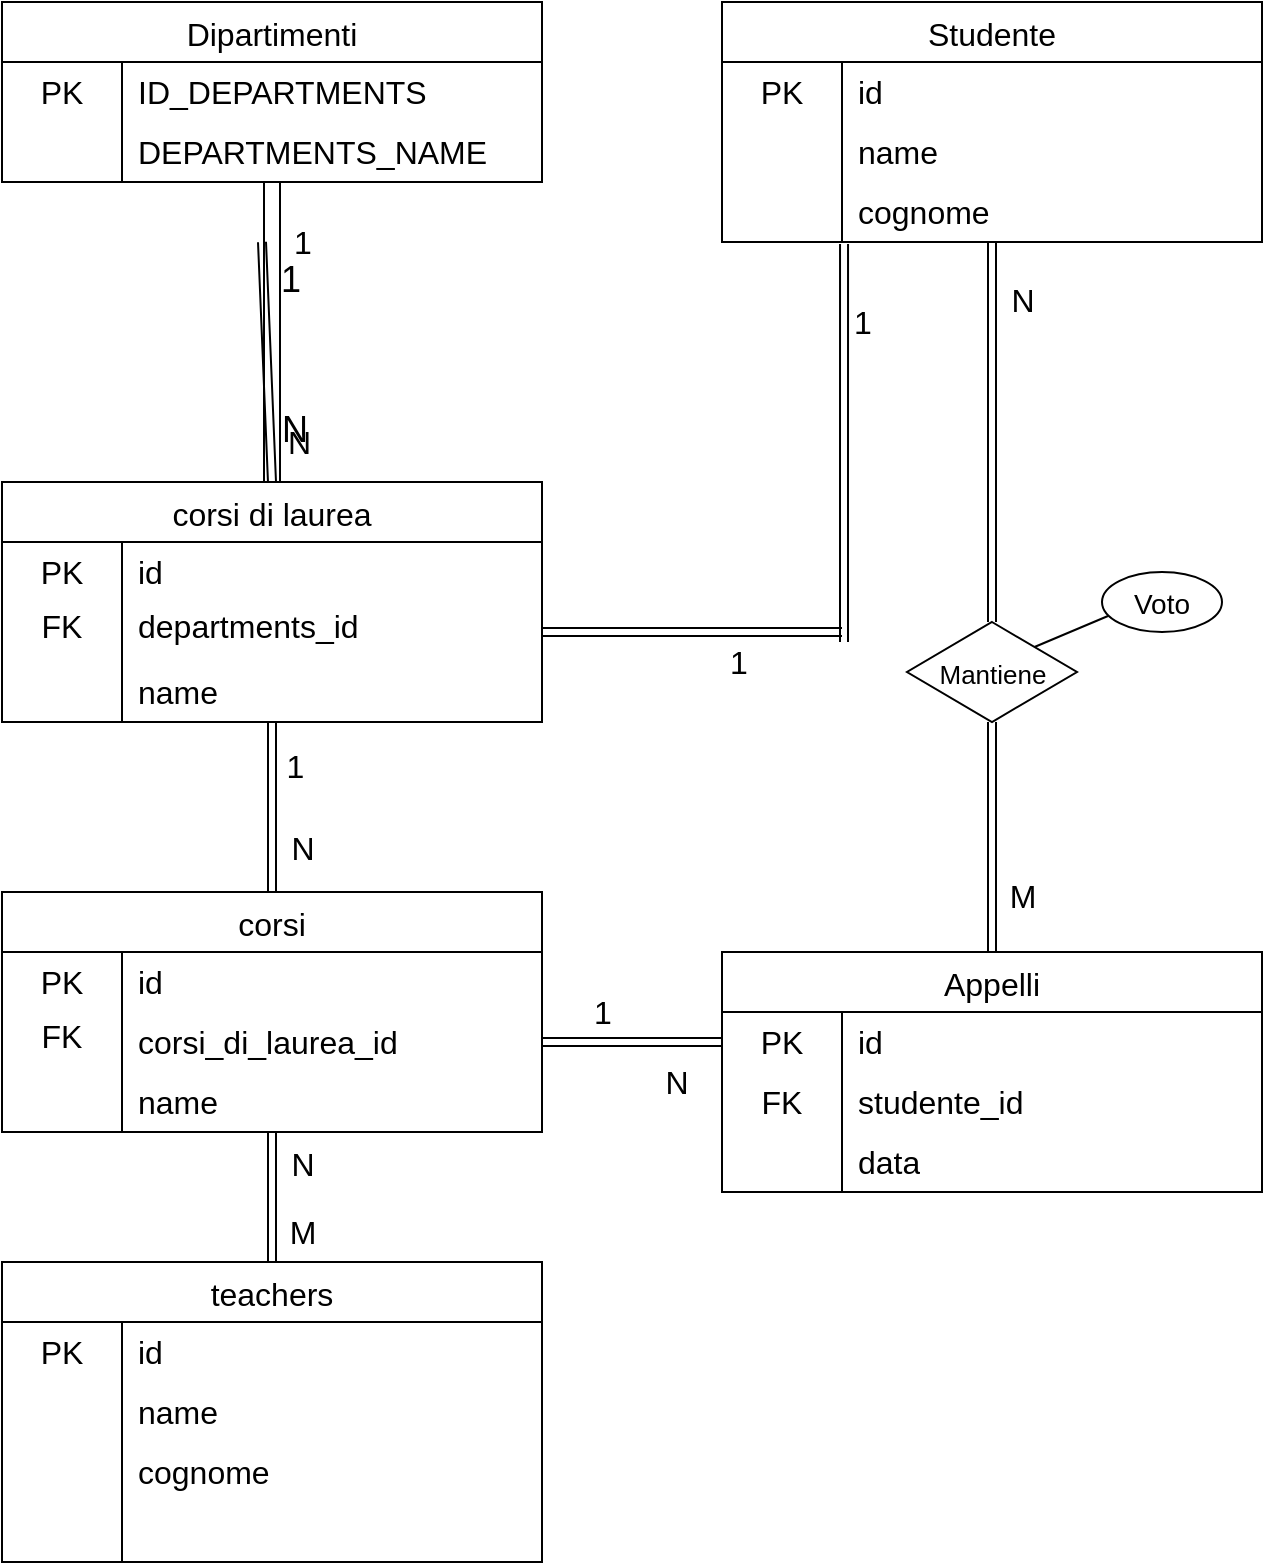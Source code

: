 <mxfile version="23.1.1" type="device">
  <diagram name="Pagina-1" id="3_W2JXILPLDcEDfJNIwF">
    <mxGraphModel dx="1811" dy="599" grid="1" gridSize="10" guides="1" tooltips="1" connect="1" arrows="1" fold="1" page="1" pageScale="1" pageWidth="827" pageHeight="1169" math="0" shadow="0">
      <root>
        <mxCell id="0" />
        <mxCell id="1" parent="0" />
        <mxCell id="g16n6qHyzCJKgT7knGCQ-30" value="corsi" style="shape=table;startSize=30;container=1;collapsible=0;childLayout=tableLayout;fixedRows=1;rowLines=0;fontStyle=0;strokeColor=default;fontSize=16;" parent="1" vertex="1">
          <mxGeometry x="-540" y="525" width="270" height="120" as="geometry" />
        </mxCell>
        <mxCell id="g16n6qHyzCJKgT7knGCQ-31" value="" style="shape=tableRow;horizontal=0;startSize=0;swimlaneHead=0;swimlaneBody=0;top=0;left=0;bottom=0;right=0;collapsible=0;dropTarget=0;fillColor=none;points=[[0,0.5],[1,0.5]];portConstraint=eastwest;strokeColor=inherit;fontSize=16;" parent="g16n6qHyzCJKgT7knGCQ-30" vertex="1">
          <mxGeometry y="30" width="270" height="30" as="geometry" />
        </mxCell>
        <mxCell id="g16n6qHyzCJKgT7knGCQ-32" value="PK" style="shape=partialRectangle;html=1;whiteSpace=wrap;connectable=0;fillColor=none;top=0;left=0;bottom=0;right=0;overflow=hidden;pointerEvents=1;strokeColor=inherit;fontSize=16;" parent="g16n6qHyzCJKgT7knGCQ-31" vertex="1">
          <mxGeometry width="60" height="30" as="geometry">
            <mxRectangle width="60" height="30" as="alternateBounds" />
          </mxGeometry>
        </mxCell>
        <mxCell id="g16n6qHyzCJKgT7knGCQ-33" value="id" style="shape=partialRectangle;html=1;whiteSpace=wrap;connectable=0;fillColor=none;top=0;left=0;bottom=0;right=0;align=left;spacingLeft=6;overflow=hidden;strokeColor=inherit;fontSize=16;" parent="g16n6qHyzCJKgT7knGCQ-31" vertex="1">
          <mxGeometry x="60" width="210" height="30" as="geometry">
            <mxRectangle width="210" height="30" as="alternateBounds" />
          </mxGeometry>
        </mxCell>
        <mxCell id="g16n6qHyzCJKgT7knGCQ-34" value="" style="shape=tableRow;horizontal=0;startSize=0;swimlaneHead=0;swimlaneBody=0;top=0;left=0;bottom=0;right=0;collapsible=0;dropTarget=0;fillColor=none;points=[[0,0.5],[1,0.5]];portConstraint=eastwest;strokeColor=inherit;fontSize=16;" parent="g16n6qHyzCJKgT7knGCQ-30" vertex="1">
          <mxGeometry y="60" width="270" height="30" as="geometry" />
        </mxCell>
        <mxCell id="g16n6qHyzCJKgT7knGCQ-35" value="&lt;div&gt;FK&lt;/div&gt;&lt;div&gt;&lt;br&gt;&lt;/div&gt;" style="shape=partialRectangle;html=1;whiteSpace=wrap;connectable=0;fillColor=none;top=0;left=0;bottom=0;right=0;overflow=hidden;strokeColor=inherit;fontSize=16;" parent="g16n6qHyzCJKgT7knGCQ-34" vertex="1">
          <mxGeometry width="60" height="30" as="geometry">
            <mxRectangle width="60" height="30" as="alternateBounds" />
          </mxGeometry>
        </mxCell>
        <mxCell id="g16n6qHyzCJKgT7knGCQ-36" value="&lt;div&gt;corsi_di_laurea_id&lt;/div&gt;" style="shape=partialRectangle;html=1;whiteSpace=wrap;connectable=0;fillColor=none;top=0;left=0;bottom=0;right=0;align=left;spacingLeft=6;overflow=hidden;strokeColor=inherit;fontSize=16;" parent="g16n6qHyzCJKgT7knGCQ-34" vertex="1">
          <mxGeometry x="60" width="210" height="30" as="geometry">
            <mxRectangle width="210" height="30" as="alternateBounds" />
          </mxGeometry>
        </mxCell>
        <mxCell id="g16n6qHyzCJKgT7knGCQ-37" value="" style="shape=tableRow;horizontal=0;startSize=0;swimlaneHead=0;swimlaneBody=0;top=0;left=0;bottom=0;right=0;collapsible=0;dropTarget=0;fillColor=none;points=[[0,0.5],[1,0.5]];portConstraint=eastwest;strokeColor=inherit;fontSize=16;" parent="g16n6qHyzCJKgT7knGCQ-30" vertex="1">
          <mxGeometry y="90" width="270" height="30" as="geometry" />
        </mxCell>
        <mxCell id="g16n6qHyzCJKgT7knGCQ-38" value="" style="shape=partialRectangle;html=1;whiteSpace=wrap;connectable=0;fillColor=none;top=0;left=0;bottom=0;right=0;overflow=hidden;strokeColor=inherit;fontSize=16;" parent="g16n6qHyzCJKgT7knGCQ-37" vertex="1">
          <mxGeometry width="60" height="30" as="geometry">
            <mxRectangle width="60" height="30" as="alternateBounds" />
          </mxGeometry>
        </mxCell>
        <mxCell id="g16n6qHyzCJKgT7knGCQ-39" value="name" style="shape=partialRectangle;html=1;whiteSpace=wrap;connectable=0;fillColor=none;top=0;left=0;bottom=0;right=0;align=left;spacingLeft=6;overflow=hidden;strokeColor=inherit;fontSize=16;" parent="g16n6qHyzCJKgT7knGCQ-37" vertex="1">
          <mxGeometry x="60" width="210" height="30" as="geometry">
            <mxRectangle width="210" height="30" as="alternateBounds" />
          </mxGeometry>
        </mxCell>
        <mxCell id="g16n6qHyzCJKgT7knGCQ-40" value="teachers" style="shape=table;startSize=30;container=1;collapsible=0;childLayout=tableLayout;fixedRows=1;rowLines=0;fontStyle=0;strokeColor=default;fontSize=16;" parent="1" vertex="1">
          <mxGeometry x="-540" y="710" width="270" height="150" as="geometry" />
        </mxCell>
        <mxCell id="g16n6qHyzCJKgT7knGCQ-41" value="" style="shape=tableRow;horizontal=0;startSize=0;swimlaneHead=0;swimlaneBody=0;top=0;left=0;bottom=0;right=0;collapsible=0;dropTarget=0;fillColor=none;points=[[0,0.5],[1,0.5]];portConstraint=eastwest;strokeColor=inherit;fontSize=16;" parent="g16n6qHyzCJKgT7knGCQ-40" vertex="1">
          <mxGeometry y="30" width="270" height="30" as="geometry" />
        </mxCell>
        <mxCell id="g16n6qHyzCJKgT7knGCQ-42" value="PK" style="shape=partialRectangle;html=1;whiteSpace=wrap;connectable=0;fillColor=none;top=0;left=0;bottom=0;right=0;overflow=hidden;pointerEvents=1;strokeColor=inherit;fontSize=16;" parent="g16n6qHyzCJKgT7knGCQ-41" vertex="1">
          <mxGeometry width="60" height="30" as="geometry">
            <mxRectangle width="60" height="30" as="alternateBounds" />
          </mxGeometry>
        </mxCell>
        <mxCell id="g16n6qHyzCJKgT7knGCQ-43" value="id" style="shape=partialRectangle;html=1;whiteSpace=wrap;connectable=0;fillColor=none;top=0;left=0;bottom=0;right=0;align=left;spacingLeft=6;overflow=hidden;strokeColor=inherit;fontSize=16;" parent="g16n6qHyzCJKgT7knGCQ-41" vertex="1">
          <mxGeometry x="60" width="210" height="30" as="geometry">
            <mxRectangle width="210" height="30" as="alternateBounds" />
          </mxGeometry>
        </mxCell>
        <mxCell id="g16n6qHyzCJKgT7knGCQ-44" value="" style="shape=tableRow;horizontal=0;startSize=0;swimlaneHead=0;swimlaneBody=0;top=0;left=0;bottom=0;right=0;collapsible=0;dropTarget=0;fillColor=none;points=[[0,0.5],[1,0.5]];portConstraint=eastwest;strokeColor=inherit;fontSize=16;" parent="g16n6qHyzCJKgT7knGCQ-40" vertex="1">
          <mxGeometry y="60" width="270" height="30" as="geometry" />
        </mxCell>
        <mxCell id="g16n6qHyzCJKgT7knGCQ-45" value="" style="shape=partialRectangle;html=1;whiteSpace=wrap;connectable=0;fillColor=none;top=0;left=0;bottom=0;right=0;overflow=hidden;strokeColor=inherit;fontSize=16;" parent="g16n6qHyzCJKgT7knGCQ-44" vertex="1">
          <mxGeometry width="60" height="30" as="geometry">
            <mxRectangle width="60" height="30" as="alternateBounds" />
          </mxGeometry>
        </mxCell>
        <mxCell id="g16n6qHyzCJKgT7knGCQ-46" value="name" style="shape=partialRectangle;html=1;whiteSpace=wrap;connectable=0;fillColor=none;top=0;left=0;bottom=0;right=0;align=left;spacingLeft=6;overflow=hidden;strokeColor=inherit;fontSize=16;" parent="g16n6qHyzCJKgT7knGCQ-44" vertex="1">
          <mxGeometry x="60" width="210" height="30" as="geometry">
            <mxRectangle width="210" height="30" as="alternateBounds" />
          </mxGeometry>
        </mxCell>
        <mxCell id="ST3J67a7Y9L-KFOf9t_a-104" style="shape=tableRow;horizontal=0;startSize=0;swimlaneHead=0;swimlaneBody=0;top=0;left=0;bottom=0;right=0;collapsible=0;dropTarget=0;fillColor=none;points=[[0,0.5],[1,0.5]];portConstraint=eastwest;strokeColor=inherit;fontSize=16;" vertex="1" parent="g16n6qHyzCJKgT7knGCQ-40">
          <mxGeometry y="90" width="270" height="30" as="geometry" />
        </mxCell>
        <mxCell id="ST3J67a7Y9L-KFOf9t_a-105" style="shape=partialRectangle;html=1;whiteSpace=wrap;connectable=0;fillColor=none;top=0;left=0;bottom=0;right=0;overflow=hidden;strokeColor=inherit;fontSize=16;" vertex="1" parent="ST3J67a7Y9L-KFOf9t_a-104">
          <mxGeometry width="60" height="30" as="geometry">
            <mxRectangle width="60" height="30" as="alternateBounds" />
          </mxGeometry>
        </mxCell>
        <mxCell id="ST3J67a7Y9L-KFOf9t_a-106" value="cognome" style="shape=partialRectangle;html=1;whiteSpace=wrap;connectable=0;fillColor=none;top=0;left=0;bottom=0;right=0;align=left;spacingLeft=6;overflow=hidden;strokeColor=inherit;fontSize=16;" vertex="1" parent="ST3J67a7Y9L-KFOf9t_a-104">
          <mxGeometry x="60" width="210" height="30" as="geometry">
            <mxRectangle width="210" height="30" as="alternateBounds" />
          </mxGeometry>
        </mxCell>
        <mxCell id="ST3J67a7Y9L-KFOf9t_a-107" style="shape=tableRow;horizontal=0;startSize=0;swimlaneHead=0;swimlaneBody=0;top=0;left=0;bottom=0;right=0;collapsible=0;dropTarget=0;fillColor=none;points=[[0,0.5],[1,0.5]];portConstraint=eastwest;strokeColor=inherit;fontSize=16;" vertex="1" parent="g16n6qHyzCJKgT7knGCQ-40">
          <mxGeometry y="120" width="270" height="30" as="geometry" />
        </mxCell>
        <mxCell id="ST3J67a7Y9L-KFOf9t_a-108" value="" style="shape=partialRectangle;html=1;whiteSpace=wrap;connectable=0;fillColor=none;top=0;left=0;bottom=0;right=0;overflow=hidden;strokeColor=inherit;fontSize=16;" vertex="1" parent="ST3J67a7Y9L-KFOf9t_a-107">
          <mxGeometry width="60" height="30" as="geometry">
            <mxRectangle width="60" height="30" as="alternateBounds" />
          </mxGeometry>
        </mxCell>
        <mxCell id="ST3J67a7Y9L-KFOf9t_a-109" value="" style="shape=partialRectangle;html=1;whiteSpace=wrap;connectable=0;fillColor=none;top=0;left=0;bottom=0;right=0;align=left;spacingLeft=6;overflow=hidden;strokeColor=inherit;fontSize=16;" vertex="1" parent="ST3J67a7Y9L-KFOf9t_a-107">
          <mxGeometry x="60" width="210" height="30" as="geometry">
            <mxRectangle width="210" height="30" as="alternateBounds" />
          </mxGeometry>
        </mxCell>
        <mxCell id="g16n6qHyzCJKgT7knGCQ-5" value="Dipartimenti" style="shape=table;startSize=30;container=1;collapsible=0;childLayout=tableLayout;fixedRows=1;rowLines=0;fontStyle=0;strokeColor=default;fontSize=16;verticalAlign=middle;spacingTop=0;swimlaneLine=1;shadow=0;rounded=0;" parent="1" vertex="1">
          <mxGeometry x="-540" y="80" width="270" height="90" as="geometry" />
        </mxCell>
        <mxCell id="g16n6qHyzCJKgT7knGCQ-6" value="" style="shape=tableRow;horizontal=0;startSize=0;swimlaneHead=0;swimlaneBody=0;top=0;left=0;bottom=0;right=0;collapsible=0;dropTarget=0;fillColor=none;points=[[0,0.5],[1,0.5]];portConstraint=eastwest;strokeColor=inherit;fontSize=16;" parent="g16n6qHyzCJKgT7knGCQ-5" vertex="1">
          <mxGeometry y="30" width="270" height="30" as="geometry" />
        </mxCell>
        <mxCell id="g16n6qHyzCJKgT7knGCQ-7" value="PK" style="shape=partialRectangle;html=1;whiteSpace=wrap;connectable=0;fillColor=none;top=0;left=0;bottom=0;right=0;overflow=hidden;pointerEvents=1;strokeColor=inherit;fontSize=16;" parent="g16n6qHyzCJKgT7knGCQ-6" vertex="1">
          <mxGeometry width="60" height="30" as="geometry">
            <mxRectangle width="60" height="30" as="alternateBounds" />
          </mxGeometry>
        </mxCell>
        <mxCell id="g16n6qHyzCJKgT7knGCQ-8" value="ID_DEPARTMENTS" style="shape=partialRectangle;html=1;whiteSpace=wrap;connectable=0;fillColor=none;top=0;left=0;bottom=0;right=0;align=left;spacingLeft=6;overflow=hidden;strokeColor=inherit;fontSize=16;" parent="g16n6qHyzCJKgT7knGCQ-6" vertex="1">
          <mxGeometry x="60" width="210" height="30" as="geometry">
            <mxRectangle width="210" height="30" as="alternateBounds" />
          </mxGeometry>
        </mxCell>
        <mxCell id="g16n6qHyzCJKgT7knGCQ-9" value="" style="shape=tableRow;horizontal=0;startSize=0;swimlaneHead=0;swimlaneBody=0;top=0;left=0;bottom=0;right=0;collapsible=0;dropTarget=0;fillColor=none;points=[[0,0.5],[1,0.5]];portConstraint=eastwest;strokeColor=inherit;fontSize=16;" parent="g16n6qHyzCJKgT7knGCQ-5" vertex="1">
          <mxGeometry y="60" width="270" height="30" as="geometry" />
        </mxCell>
        <mxCell id="g16n6qHyzCJKgT7knGCQ-10" value="" style="shape=partialRectangle;html=1;whiteSpace=wrap;connectable=0;fillColor=none;top=0;left=0;bottom=0;right=0;overflow=hidden;strokeColor=inherit;fontSize=16;" parent="g16n6qHyzCJKgT7knGCQ-9" vertex="1">
          <mxGeometry width="60" height="30" as="geometry">
            <mxRectangle width="60" height="30" as="alternateBounds" />
          </mxGeometry>
        </mxCell>
        <mxCell id="g16n6qHyzCJKgT7knGCQ-11" value="DEPARTMENTS_NAME" style="shape=partialRectangle;html=1;whiteSpace=wrap;connectable=0;fillColor=none;top=0;left=0;bottom=0;right=0;align=left;spacingLeft=6;overflow=hidden;strokeColor=inherit;fontSize=16;" parent="g16n6qHyzCJKgT7knGCQ-9" vertex="1">
          <mxGeometry x="60" width="210" height="30" as="geometry">
            <mxRectangle width="210" height="30" as="alternateBounds" />
          </mxGeometry>
        </mxCell>
        <mxCell id="g16n6qHyzCJKgT7knGCQ-15" value="corsi di laurea" style="shape=table;startSize=30;container=1;collapsible=0;childLayout=tableLayout;fixedRows=1;rowLines=0;fontStyle=0;strokeColor=default;fontSize=16;spacingTop=0;" parent="1" vertex="1">
          <mxGeometry x="-540" y="320" width="270" height="120" as="geometry" />
        </mxCell>
        <mxCell id="g16n6qHyzCJKgT7knGCQ-16" value="" style="shape=tableRow;horizontal=0;startSize=0;swimlaneHead=0;swimlaneBody=0;top=0;left=0;bottom=0;right=0;collapsible=0;dropTarget=0;fillColor=none;points=[[0,0.5],[1,0.5]];portConstraint=eastwest;strokeColor=inherit;fontSize=16;" parent="g16n6qHyzCJKgT7knGCQ-15" vertex="1">
          <mxGeometry y="30" width="270" height="30" as="geometry" />
        </mxCell>
        <mxCell id="g16n6qHyzCJKgT7knGCQ-17" value="PK" style="shape=partialRectangle;html=1;whiteSpace=wrap;connectable=0;fillColor=none;top=0;left=0;bottom=0;right=0;overflow=hidden;pointerEvents=1;strokeColor=inherit;fontSize=16;" parent="g16n6qHyzCJKgT7knGCQ-16" vertex="1">
          <mxGeometry width="60" height="30" as="geometry">
            <mxRectangle width="60" height="30" as="alternateBounds" />
          </mxGeometry>
        </mxCell>
        <mxCell id="g16n6qHyzCJKgT7knGCQ-18" value="id" style="shape=partialRectangle;html=1;whiteSpace=wrap;connectable=0;fillColor=none;top=0;left=0;bottom=0;right=0;align=left;spacingLeft=6;overflow=hidden;strokeColor=inherit;fontSize=16;" parent="g16n6qHyzCJKgT7knGCQ-16" vertex="1">
          <mxGeometry x="60" width="210" height="30" as="geometry">
            <mxRectangle width="210" height="30" as="alternateBounds" />
          </mxGeometry>
        </mxCell>
        <mxCell id="g16n6qHyzCJKgT7knGCQ-19" value="" style="shape=tableRow;horizontal=0;startSize=0;swimlaneHead=0;swimlaneBody=0;top=0;left=0;bottom=0;right=0;collapsible=0;dropTarget=0;fillColor=none;points=[[0,0.5],[1,0.5]];portConstraint=eastwest;strokeColor=inherit;fontSize=16;" parent="g16n6qHyzCJKgT7knGCQ-15" vertex="1">
          <mxGeometry y="60" width="270" height="30" as="geometry" />
        </mxCell>
        <mxCell id="g16n6qHyzCJKgT7knGCQ-20" value="&lt;div&gt;FK&lt;/div&gt;&lt;div&gt;&lt;br&gt;&lt;/div&gt;" style="shape=partialRectangle;html=1;whiteSpace=wrap;connectable=0;fillColor=none;top=0;left=0;bottom=0;right=0;overflow=hidden;strokeColor=inherit;fontSize=16;" parent="g16n6qHyzCJKgT7knGCQ-19" vertex="1">
          <mxGeometry width="60" height="30" as="geometry">
            <mxRectangle width="60" height="30" as="alternateBounds" />
          </mxGeometry>
        </mxCell>
        <mxCell id="g16n6qHyzCJKgT7knGCQ-21" value="&lt;div&gt;departments_id&lt;/div&gt;&lt;div&gt;&lt;br&gt;&lt;/div&gt;" style="shape=partialRectangle;html=1;whiteSpace=wrap;connectable=0;fillColor=none;top=0;left=0;bottom=0;right=0;align=left;spacingLeft=6;overflow=hidden;strokeColor=inherit;fontSize=16;" parent="g16n6qHyzCJKgT7knGCQ-19" vertex="1">
          <mxGeometry x="60" width="210" height="30" as="geometry">
            <mxRectangle width="210" height="30" as="alternateBounds" />
          </mxGeometry>
        </mxCell>
        <mxCell id="g16n6qHyzCJKgT7knGCQ-22" value="" style="shape=tableRow;horizontal=0;startSize=0;swimlaneHead=0;swimlaneBody=0;top=0;left=0;bottom=0;right=0;collapsible=0;dropTarget=0;fillColor=none;points=[[0,0.5],[1,0.5]];portConstraint=eastwest;strokeColor=inherit;fontSize=16;" parent="g16n6qHyzCJKgT7knGCQ-15" vertex="1">
          <mxGeometry y="90" width="270" height="30" as="geometry" />
        </mxCell>
        <mxCell id="g16n6qHyzCJKgT7knGCQ-23" value="" style="shape=partialRectangle;html=1;whiteSpace=wrap;connectable=0;fillColor=none;top=0;left=0;bottom=0;right=0;overflow=hidden;strokeColor=inherit;fontSize=16;" parent="g16n6qHyzCJKgT7knGCQ-22" vertex="1">
          <mxGeometry width="60" height="30" as="geometry">
            <mxRectangle width="60" height="30" as="alternateBounds" />
          </mxGeometry>
        </mxCell>
        <mxCell id="g16n6qHyzCJKgT7knGCQ-24" value="name" style="shape=partialRectangle;html=1;whiteSpace=wrap;connectable=0;fillColor=none;top=0;left=0;bottom=0;right=0;align=left;spacingLeft=6;overflow=hidden;strokeColor=inherit;fontSize=16;" parent="g16n6qHyzCJKgT7knGCQ-22" vertex="1">
          <mxGeometry x="60" width="210" height="30" as="geometry">
            <mxRectangle width="210" height="30" as="alternateBounds" />
          </mxGeometry>
        </mxCell>
        <mxCell id="g16n6qHyzCJKgT7knGCQ-26" value="" style="shape=link;html=1;rounded=0;entryX=0.5;entryY=0;entryDx=0;entryDy=0;exitX=0.502;exitY=1.063;exitDx=0;exitDy=0;exitPerimeter=0;" parent="1" source="g16n6qHyzCJKgT7knGCQ-12" target="g16n6qHyzCJKgT7knGCQ-15" edge="1">
          <mxGeometry width="100" relative="1" as="geometry">
            <mxPoint x="-410" y="200" as="sourcePoint" />
            <mxPoint x="-370" y="310" as="targetPoint" />
          </mxGeometry>
        </mxCell>
        <mxCell id="g16n6qHyzCJKgT7knGCQ-27" value="&lt;font style=&quot;font-size: 18px;&quot;&gt;N&lt;/font&gt;" style="edgeLabel;html=1;align=center;verticalAlign=middle;resizable=0;points=[];" parent="g16n6qHyzCJKgT7knGCQ-26" vertex="1" connectable="0">
          <mxGeometry x="0.563" y="-7" relative="1" as="geometry">
            <mxPoint x="19" as="offset" />
          </mxGeometry>
        </mxCell>
        <mxCell id="g16n6qHyzCJKgT7knGCQ-29" value="&lt;font style=&quot;font-size: 18px;&quot;&gt;1&lt;/font&gt;" style="edgeLabel;html=1;align=center;verticalAlign=middle;resizable=0;points=[];" parent="g16n6qHyzCJKgT7knGCQ-26" vertex="1" connectable="0">
          <mxGeometry x="-0.517" y="7" relative="1" as="geometry">
            <mxPoint x="6" y="-10" as="offset" />
          </mxGeometry>
        </mxCell>
        <mxCell id="ST3J67a7Y9L-KFOf9t_a-42" value="Studente" style="shape=table;startSize=30;container=1;collapsible=0;childLayout=tableLayout;fixedRows=1;rowLines=0;fontStyle=0;strokeColor=default;fontSize=16;verticalAlign=middle;spacingTop=0;swimlaneLine=1;shadow=0;rounded=0;" vertex="1" parent="1">
          <mxGeometry x="-180" y="80" width="270" height="120" as="geometry" />
        </mxCell>
        <mxCell id="ST3J67a7Y9L-KFOf9t_a-43" value="" style="shape=tableRow;horizontal=0;startSize=0;swimlaneHead=0;swimlaneBody=0;top=0;left=0;bottom=0;right=0;collapsible=0;dropTarget=0;fillColor=none;points=[[0,0.5],[1,0.5]];portConstraint=eastwest;strokeColor=inherit;fontSize=16;" vertex="1" parent="ST3J67a7Y9L-KFOf9t_a-42">
          <mxGeometry y="30" width="270" height="30" as="geometry" />
        </mxCell>
        <mxCell id="ST3J67a7Y9L-KFOf9t_a-44" value="PK" style="shape=partialRectangle;html=1;whiteSpace=wrap;connectable=0;fillColor=none;top=0;left=0;bottom=0;right=0;overflow=hidden;pointerEvents=1;strokeColor=inherit;fontSize=16;" vertex="1" parent="ST3J67a7Y9L-KFOf9t_a-43">
          <mxGeometry width="60" height="30" as="geometry">
            <mxRectangle width="60" height="30" as="alternateBounds" />
          </mxGeometry>
        </mxCell>
        <mxCell id="ST3J67a7Y9L-KFOf9t_a-45" value="id" style="shape=partialRectangle;html=1;whiteSpace=wrap;connectable=0;fillColor=none;top=0;left=0;bottom=0;right=0;align=left;spacingLeft=6;overflow=hidden;strokeColor=inherit;fontSize=16;" vertex="1" parent="ST3J67a7Y9L-KFOf9t_a-43">
          <mxGeometry x="60" width="210" height="30" as="geometry">
            <mxRectangle width="210" height="30" as="alternateBounds" />
          </mxGeometry>
        </mxCell>
        <mxCell id="ST3J67a7Y9L-KFOf9t_a-46" value="" style="shape=tableRow;horizontal=0;startSize=0;swimlaneHead=0;swimlaneBody=0;top=0;left=0;bottom=0;right=0;collapsible=0;dropTarget=0;fillColor=none;points=[[0,0.5],[1,0.5]];portConstraint=eastwest;strokeColor=inherit;fontSize=16;" vertex="1" parent="ST3J67a7Y9L-KFOf9t_a-42">
          <mxGeometry y="60" width="270" height="30" as="geometry" />
        </mxCell>
        <mxCell id="ST3J67a7Y9L-KFOf9t_a-47" value="" style="shape=partialRectangle;html=1;whiteSpace=wrap;connectable=0;fillColor=none;top=0;left=0;bottom=0;right=0;overflow=hidden;strokeColor=inherit;fontSize=16;" vertex="1" parent="ST3J67a7Y9L-KFOf9t_a-46">
          <mxGeometry width="60" height="30" as="geometry">
            <mxRectangle width="60" height="30" as="alternateBounds" />
          </mxGeometry>
        </mxCell>
        <mxCell id="ST3J67a7Y9L-KFOf9t_a-48" value="name" style="shape=partialRectangle;html=1;whiteSpace=wrap;connectable=0;fillColor=none;top=0;left=0;bottom=0;right=0;align=left;spacingLeft=6;overflow=hidden;strokeColor=inherit;fontSize=16;" vertex="1" parent="ST3J67a7Y9L-KFOf9t_a-46">
          <mxGeometry x="60" width="210" height="30" as="geometry">
            <mxRectangle width="210" height="30" as="alternateBounds" />
          </mxGeometry>
        </mxCell>
        <mxCell id="ST3J67a7Y9L-KFOf9t_a-82" style="shape=tableRow;horizontal=0;startSize=0;swimlaneHead=0;swimlaneBody=0;top=0;left=0;bottom=0;right=0;collapsible=0;dropTarget=0;fillColor=none;points=[[0,0.5],[1,0.5]];portConstraint=eastwest;strokeColor=inherit;fontSize=16;" vertex="1" parent="ST3J67a7Y9L-KFOf9t_a-42">
          <mxGeometry y="90" width="270" height="30" as="geometry" />
        </mxCell>
        <mxCell id="ST3J67a7Y9L-KFOf9t_a-83" style="shape=partialRectangle;html=1;whiteSpace=wrap;connectable=0;fillColor=none;top=0;left=0;bottom=0;right=0;overflow=hidden;strokeColor=inherit;fontSize=16;" vertex="1" parent="ST3J67a7Y9L-KFOf9t_a-82">
          <mxGeometry width="60" height="30" as="geometry">
            <mxRectangle width="60" height="30" as="alternateBounds" />
          </mxGeometry>
        </mxCell>
        <mxCell id="ST3J67a7Y9L-KFOf9t_a-84" value="&lt;div&gt;cognome&lt;/div&gt;" style="shape=partialRectangle;html=1;whiteSpace=wrap;connectable=0;fillColor=none;top=0;left=0;bottom=0;right=0;align=left;spacingLeft=6;overflow=hidden;strokeColor=inherit;fontSize=16;" vertex="1" parent="ST3J67a7Y9L-KFOf9t_a-82">
          <mxGeometry x="60" width="210" height="30" as="geometry">
            <mxRectangle width="210" height="30" as="alternateBounds" />
          </mxGeometry>
        </mxCell>
        <mxCell id="ST3J67a7Y9L-KFOf9t_a-49" value="" style="shape=link;html=1;rounded=0;fontFamily=Helvetica;fontSize=16;fontColor=default;startSize=30;exitX=0.5;exitY=1;exitDx=0;exitDy=0;entryX=0.5;entryY=0;entryDx=0;entryDy=0;width=-8;" edge="1" parent="1" source="g16n6qHyzCJKgT7knGCQ-5" target="g16n6qHyzCJKgT7knGCQ-15">
          <mxGeometry width="100" relative="1" as="geometry">
            <mxPoint x="-160" y="270" as="sourcePoint" />
            <mxPoint x="-60" y="270" as="targetPoint" />
          </mxGeometry>
        </mxCell>
        <mxCell id="ST3J67a7Y9L-KFOf9t_a-52" value="&lt;div&gt;1&lt;/div&gt;" style="edgeLabel;html=1;align=center;verticalAlign=middle;resizable=0;points=[];fontSize=16;fontFamily=Helvetica;fontColor=default;" vertex="1" connectable="0" parent="ST3J67a7Y9L-KFOf9t_a-49">
          <mxGeometry x="-0.533" y="3" relative="1" as="geometry">
            <mxPoint x="12" y="-5" as="offset" />
          </mxGeometry>
        </mxCell>
        <mxCell id="ST3J67a7Y9L-KFOf9t_a-51" value="&lt;div&gt;&amp;nbsp;N&lt;/div&gt;" style="edgeLabel;html=1;align=center;verticalAlign=middle;resizable=0;points=[];fontSize=16;fontFamily=Helvetica;fontColor=default;labelBackgroundColor=none;" vertex="1" connectable="0" parent="1">
          <mxGeometry x="-380" y="210" as="geometry">
            <mxPoint x="-14" y="90" as="offset" />
          </mxGeometry>
        </mxCell>
        <mxCell id="ST3J67a7Y9L-KFOf9t_a-56" value="" style="shape=link;html=1;rounded=0;fontFamily=Helvetica;fontSize=16;fontColor=default;startSize=30;exitX=0.5;exitY=1;exitDx=0;exitDy=0;entryX=0.5;entryY=0;entryDx=0;entryDy=0;" edge="1" parent="1" source="g16n6qHyzCJKgT7knGCQ-15" target="g16n6qHyzCJKgT7knGCQ-30">
          <mxGeometry width="100" relative="1" as="geometry">
            <mxPoint x="-300" y="460" as="sourcePoint" />
            <mxPoint x="-200" y="460" as="targetPoint" />
          </mxGeometry>
        </mxCell>
        <mxCell id="ST3J67a7Y9L-KFOf9t_a-57" value="&amp;nbsp;1" style="edgeLabel;html=1;align=center;verticalAlign=middle;resizable=0;points=[];fontSize=16;fontFamily=Helvetica;fontColor=default;" vertex="1" connectable="0" parent="ST3J67a7Y9L-KFOf9t_a-56">
          <mxGeometry x="-0.482" y="9" relative="1" as="geometry">
            <mxPoint as="offset" />
          </mxGeometry>
        </mxCell>
        <mxCell id="ST3J67a7Y9L-KFOf9t_a-58" value="N" style="edgeLabel;html=1;align=center;verticalAlign=middle;resizable=0;points=[];fontSize=16;fontFamily=Helvetica;fontColor=default;" vertex="1" connectable="0" parent="ST3J67a7Y9L-KFOf9t_a-56">
          <mxGeometry x="0.482" y="-7" relative="1" as="geometry">
            <mxPoint x="22" as="offset" />
          </mxGeometry>
        </mxCell>
        <mxCell id="ST3J67a7Y9L-KFOf9t_a-62" value="" style="shape=link;html=1;rounded=0;fontFamily=Helvetica;fontSize=16;fontColor=default;startSize=30;exitX=0.5;exitY=1;exitDx=0;exitDy=0;entryX=0.5;entryY=0;entryDx=0;entryDy=0;" edge="1" parent="1" source="g16n6qHyzCJKgT7knGCQ-30" target="g16n6qHyzCJKgT7knGCQ-40">
          <mxGeometry width="100" relative="1" as="geometry">
            <mxPoint x="-300" y="600" as="sourcePoint" />
            <mxPoint x="-200" y="600" as="targetPoint" />
          </mxGeometry>
        </mxCell>
        <mxCell id="ST3J67a7Y9L-KFOf9t_a-63" value="N" style="edgeLabel;html=1;align=center;verticalAlign=middle;resizable=0;points=[];fontSize=16;fontFamily=Helvetica;fontColor=default;" vertex="1" connectable="0" parent="ST3J67a7Y9L-KFOf9t_a-62">
          <mxGeometry x="-0.508" y="8" relative="1" as="geometry">
            <mxPoint x="7" as="offset" />
          </mxGeometry>
        </mxCell>
        <mxCell id="ST3J67a7Y9L-KFOf9t_a-64" value="M" style="edgeLabel;html=1;align=center;verticalAlign=middle;resizable=0;points=[];fontSize=16;fontFamily=Helvetica;fontColor=default;" vertex="1" connectable="0" parent="ST3J67a7Y9L-KFOf9t_a-62">
          <mxGeometry x="0.538" y="-5" relative="1" as="geometry">
            <mxPoint x="20" as="offset" />
          </mxGeometry>
        </mxCell>
        <mxCell id="ST3J67a7Y9L-KFOf9t_a-65" value="Appelli" style="shape=table;startSize=30;container=1;collapsible=0;childLayout=tableLayout;fixedRows=1;rowLines=0;fontStyle=0;strokeColor=default;fontSize=16;" vertex="1" parent="1">
          <mxGeometry x="-180" y="555" width="270" height="120" as="geometry" />
        </mxCell>
        <mxCell id="ST3J67a7Y9L-KFOf9t_a-66" value="" style="shape=tableRow;horizontal=0;startSize=0;swimlaneHead=0;swimlaneBody=0;top=0;left=0;bottom=0;right=0;collapsible=0;dropTarget=0;fillColor=none;points=[[0,0.5],[1,0.5]];portConstraint=eastwest;strokeColor=inherit;fontSize=16;" vertex="1" parent="ST3J67a7Y9L-KFOf9t_a-65">
          <mxGeometry y="30" width="270" height="30" as="geometry" />
        </mxCell>
        <mxCell id="ST3J67a7Y9L-KFOf9t_a-67" value="PK" style="shape=partialRectangle;html=1;whiteSpace=wrap;connectable=0;fillColor=none;top=0;left=0;bottom=0;right=0;overflow=hidden;pointerEvents=1;strokeColor=inherit;fontSize=16;" vertex="1" parent="ST3J67a7Y9L-KFOf9t_a-66">
          <mxGeometry width="60" height="30" as="geometry">
            <mxRectangle width="60" height="30" as="alternateBounds" />
          </mxGeometry>
        </mxCell>
        <mxCell id="ST3J67a7Y9L-KFOf9t_a-68" value="id" style="shape=partialRectangle;html=1;whiteSpace=wrap;connectable=0;fillColor=none;top=0;left=0;bottom=0;right=0;align=left;spacingLeft=6;overflow=hidden;strokeColor=inherit;fontSize=16;" vertex="1" parent="ST3J67a7Y9L-KFOf9t_a-66">
          <mxGeometry x="60" width="210" height="30" as="geometry">
            <mxRectangle width="210" height="30" as="alternateBounds" />
          </mxGeometry>
        </mxCell>
        <mxCell id="ST3J67a7Y9L-KFOf9t_a-69" value="" style="shape=tableRow;horizontal=0;startSize=0;swimlaneHead=0;swimlaneBody=0;top=0;left=0;bottom=0;right=0;collapsible=0;dropTarget=0;fillColor=none;points=[[0,0.5],[1,0.5]];portConstraint=eastwest;strokeColor=inherit;fontSize=16;" vertex="1" parent="ST3J67a7Y9L-KFOf9t_a-65">
          <mxGeometry y="60" width="270" height="30" as="geometry" />
        </mxCell>
        <mxCell id="ST3J67a7Y9L-KFOf9t_a-70" value="FK" style="shape=partialRectangle;html=1;whiteSpace=wrap;connectable=0;fillColor=none;top=0;left=0;bottom=0;right=0;overflow=hidden;strokeColor=inherit;fontSize=16;" vertex="1" parent="ST3J67a7Y9L-KFOf9t_a-69">
          <mxGeometry width="60" height="30" as="geometry">
            <mxRectangle width="60" height="30" as="alternateBounds" />
          </mxGeometry>
        </mxCell>
        <mxCell id="ST3J67a7Y9L-KFOf9t_a-71" value="studente_id" style="shape=partialRectangle;html=1;whiteSpace=wrap;connectable=0;fillColor=none;top=0;left=0;bottom=0;right=0;align=left;spacingLeft=6;overflow=hidden;strokeColor=inherit;fontSize=16;" vertex="1" parent="ST3J67a7Y9L-KFOf9t_a-69">
          <mxGeometry x="60" width="210" height="30" as="geometry">
            <mxRectangle width="210" height="30" as="alternateBounds" />
          </mxGeometry>
        </mxCell>
        <mxCell id="ST3J67a7Y9L-KFOf9t_a-101" style="shape=tableRow;horizontal=0;startSize=0;swimlaneHead=0;swimlaneBody=0;top=0;left=0;bottom=0;right=0;collapsible=0;dropTarget=0;fillColor=none;points=[[0,0.5],[1,0.5]];portConstraint=eastwest;strokeColor=inherit;fontSize=16;" vertex="1" parent="ST3J67a7Y9L-KFOf9t_a-65">
          <mxGeometry y="90" width="270" height="30" as="geometry" />
        </mxCell>
        <mxCell id="ST3J67a7Y9L-KFOf9t_a-102" value="" style="shape=partialRectangle;html=1;whiteSpace=wrap;connectable=0;fillColor=none;top=0;left=0;bottom=0;right=0;overflow=hidden;strokeColor=inherit;fontSize=16;" vertex="1" parent="ST3J67a7Y9L-KFOf9t_a-101">
          <mxGeometry width="60" height="30" as="geometry">
            <mxRectangle width="60" height="30" as="alternateBounds" />
          </mxGeometry>
        </mxCell>
        <mxCell id="ST3J67a7Y9L-KFOf9t_a-103" value="data" style="shape=partialRectangle;html=1;whiteSpace=wrap;connectable=0;fillColor=none;top=0;left=0;bottom=0;right=0;align=left;spacingLeft=6;overflow=hidden;strokeColor=inherit;fontSize=16;" vertex="1" parent="ST3J67a7Y9L-KFOf9t_a-101">
          <mxGeometry x="60" width="210" height="30" as="geometry">
            <mxRectangle width="210" height="30" as="alternateBounds" />
          </mxGeometry>
        </mxCell>
        <mxCell id="ST3J67a7Y9L-KFOf9t_a-72" value="" style="shape=link;html=1;rounded=0;fontFamily=Helvetica;fontSize=16;fontColor=default;startSize=30;exitX=1;exitY=0.5;exitDx=0;exitDy=0;entryX=0;entryY=0.5;entryDx=0;entryDy=0;" edge="1" parent="1" source="g16n6qHyzCJKgT7knGCQ-34" target="ST3J67a7Y9L-KFOf9t_a-66">
          <mxGeometry width="100" relative="1" as="geometry">
            <mxPoint x="-300" y="690" as="sourcePoint" />
            <mxPoint x="-200" y="690" as="targetPoint" />
          </mxGeometry>
        </mxCell>
        <mxCell id="ST3J67a7Y9L-KFOf9t_a-73" value="1" style="edgeLabel;html=1;align=center;verticalAlign=middle;resizable=0;points=[];fontSize=16;fontFamily=Helvetica;fontColor=default;" vertex="1" connectable="0" parent="ST3J67a7Y9L-KFOf9t_a-72">
          <mxGeometry x="-0.422" y="8" relative="1" as="geometry">
            <mxPoint x="4" y="-7" as="offset" />
          </mxGeometry>
        </mxCell>
        <mxCell id="ST3J67a7Y9L-KFOf9t_a-74" value="N" style="edgeLabel;html=1;align=center;verticalAlign=middle;resizable=0;points=[];fontSize=16;fontFamily=Helvetica;fontColor=default;" vertex="1" connectable="0" parent="ST3J67a7Y9L-KFOf9t_a-72">
          <mxGeometry x="0.489" y="-4" relative="1" as="geometry">
            <mxPoint y="16" as="offset" />
          </mxGeometry>
        </mxCell>
        <mxCell id="ST3J67a7Y9L-KFOf9t_a-85" value="" style="shape=link;html=1;rounded=0;fontFamily=Helvetica;fontSize=16;fontColor=default;startSize=30;exitX=0.226;exitY=1.033;exitDx=0;exitDy=0;exitPerimeter=0;" edge="1" parent="1" source="ST3J67a7Y9L-KFOf9t_a-82">
          <mxGeometry width="100" relative="1" as="geometry">
            <mxPoint x="-300" y="330" as="sourcePoint" />
            <mxPoint x="-119" y="400" as="targetPoint" />
          </mxGeometry>
        </mxCell>
        <mxCell id="ST3J67a7Y9L-KFOf9t_a-89" value="1" style="edgeLabel;html=1;align=center;verticalAlign=middle;resizable=0;points=[];fontSize=16;fontFamily=Helvetica;fontColor=default;" vertex="1" connectable="0" parent="ST3J67a7Y9L-KFOf9t_a-85">
          <mxGeometry x="-0.538" y="9" relative="1" as="geometry">
            <mxPoint y="-7" as="offset" />
          </mxGeometry>
        </mxCell>
        <mxCell id="ST3J67a7Y9L-KFOf9t_a-88" value="" style="shape=link;html=1;rounded=0;fontFamily=Helvetica;fontSize=16;fontColor=default;startSize=30;exitX=1;exitY=0.5;exitDx=0;exitDy=0;" edge="1" parent="1" source="g16n6qHyzCJKgT7knGCQ-19">
          <mxGeometry width="100" relative="1" as="geometry">
            <mxPoint x="-300" y="330" as="sourcePoint" />
            <mxPoint x="-120" y="395" as="targetPoint" />
          </mxGeometry>
        </mxCell>
        <mxCell id="ST3J67a7Y9L-KFOf9t_a-90" value="1" style="edgeLabel;html=1;align=center;verticalAlign=middle;resizable=0;points=[];fontSize=16;fontFamily=Helvetica;fontColor=default;" vertex="1" connectable="0" parent="ST3J67a7Y9L-KFOf9t_a-88">
          <mxGeometry x="0.307" y="-1" relative="1" as="geometry">
            <mxPoint y="14" as="offset" />
          </mxGeometry>
        </mxCell>
        <mxCell id="ST3J67a7Y9L-KFOf9t_a-91" value="" style="shape=link;html=1;rounded=0;fontFamily=Helvetica;fontSize=16;fontColor=default;startSize=30;entryX=0.5;entryY=1;entryDx=0;entryDy=0;" edge="1" parent="1" source="ST3J67a7Y9L-KFOf9t_a-94" target="ST3J67a7Y9L-KFOf9t_a-42">
          <mxGeometry width="100" relative="1" as="geometry">
            <mxPoint y="550" as="sourcePoint" />
            <mxPoint x="-170" y="370" as="targetPoint" />
          </mxGeometry>
        </mxCell>
        <mxCell id="ST3J67a7Y9L-KFOf9t_a-92" value="N" style="edgeLabel;html=1;align=center;verticalAlign=middle;resizable=0;points=[];fontSize=16;fontFamily=Helvetica;fontColor=default;" vertex="1" connectable="0" parent="ST3J67a7Y9L-KFOf9t_a-91">
          <mxGeometry x="0.504" y="-9" relative="1" as="geometry">
            <mxPoint x="6" y="-18" as="offset" />
          </mxGeometry>
        </mxCell>
        <mxCell id="ST3J67a7Y9L-KFOf9t_a-96" value="&lt;font style=&quot;font-size: 14px;&quot;&gt;Voto&lt;/font&gt;" style="ellipse;whiteSpace=wrap;html=1;strokeColor=default;align=center;verticalAlign=middle;spacingTop=0;fontFamily=Helvetica;fontSize=16;fontColor=default;startSize=30;fillColor=default;" vertex="1" parent="1">
          <mxGeometry x="10" y="365" width="60" height="30" as="geometry" />
        </mxCell>
        <mxCell id="ST3J67a7Y9L-KFOf9t_a-97" value="" style="shape=link;html=1;rounded=0;fontFamily=Helvetica;fontSize=16;fontColor=default;startSize=30;entryX=0.5;entryY=1;entryDx=0;entryDy=0;" edge="1" parent="1" source="ST3J67a7Y9L-KFOf9t_a-65" target="ST3J67a7Y9L-KFOf9t_a-94">
          <mxGeometry width="100" relative="1" as="geometry">
            <mxPoint x="-45" y="555" as="sourcePoint" />
            <mxPoint x="-45" y="200" as="targetPoint" />
          </mxGeometry>
        </mxCell>
        <mxCell id="ST3J67a7Y9L-KFOf9t_a-99" value="M" style="edgeLabel;html=1;align=center;verticalAlign=middle;resizable=0;points=[];fontSize=16;fontFamily=Helvetica;fontColor=default;" vertex="1" connectable="0" parent="ST3J67a7Y9L-KFOf9t_a-97">
          <mxGeometry x="-0.51" y="6" relative="1" as="geometry">
            <mxPoint x="21" as="offset" />
          </mxGeometry>
        </mxCell>
        <mxCell id="ST3J67a7Y9L-KFOf9t_a-94" value="&lt;font style=&quot;font-size: 13px;&quot;&gt;Mantiene&lt;/font&gt;" style="rhombus;whiteSpace=wrap;html=1;strokeColor=default;align=center;verticalAlign=middle;spacingTop=0;fontFamily=Helvetica;fontSize=16;fontColor=default;startSize=30;fillColor=default;" vertex="1" parent="1">
          <mxGeometry x="-87.5" y="390" width="85" height="50" as="geometry" />
        </mxCell>
        <mxCell id="ST3J67a7Y9L-KFOf9t_a-100" value="" style="endArrow=none;html=1;rounded=0;fontFamily=Helvetica;fontSize=16;fontColor=default;startSize=30;entryX=0.05;entryY=0.733;entryDx=0;entryDy=0;entryPerimeter=0;exitX=1;exitY=0;exitDx=0;exitDy=0;" edge="1" parent="1" source="ST3J67a7Y9L-KFOf9t_a-94" target="ST3J67a7Y9L-KFOf9t_a-96">
          <mxGeometry width="50" height="50" relative="1" as="geometry">
            <mxPoint x="-250" y="480" as="sourcePoint" />
            <mxPoint x="-200" y="430" as="targetPoint" />
          </mxGeometry>
        </mxCell>
      </root>
    </mxGraphModel>
  </diagram>
</mxfile>
